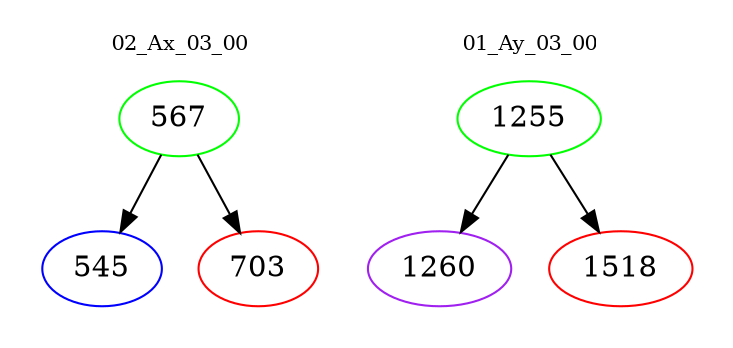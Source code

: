 digraph{
subgraph cluster_0 {
color = white
label = "02_Ax_03_00";
fontsize=10;
T0_567 [label="567", color="green"]
T0_567 -> T0_545 [color="black"]
T0_545 [label="545", color="blue"]
T0_567 -> T0_703 [color="black"]
T0_703 [label="703", color="red"]
}
subgraph cluster_1 {
color = white
label = "01_Ay_03_00";
fontsize=10;
T1_1255 [label="1255", color="green"]
T1_1255 -> T1_1260 [color="black"]
T1_1260 [label="1260", color="purple"]
T1_1255 -> T1_1518 [color="black"]
T1_1518 [label="1518", color="red"]
}
}

